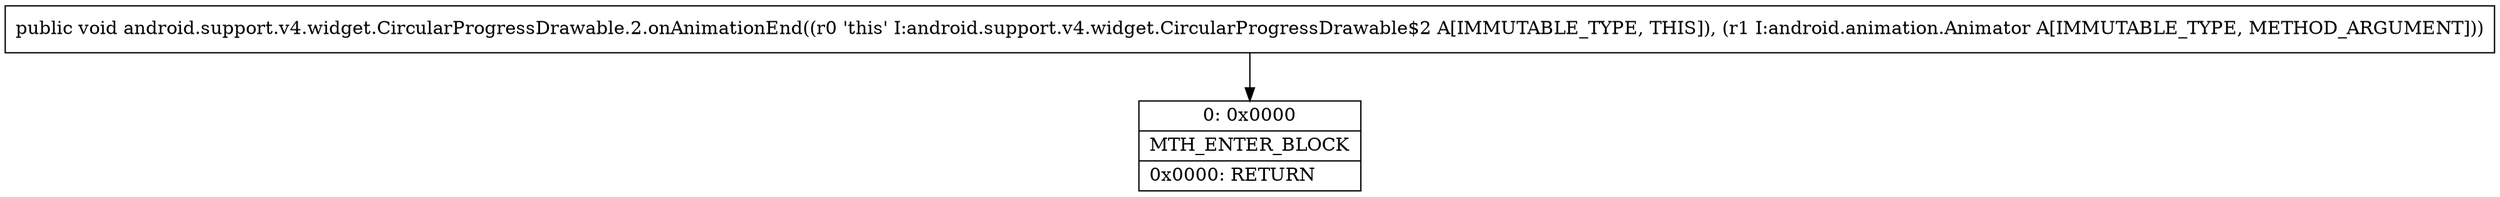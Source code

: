 digraph "CFG forandroid.support.v4.widget.CircularProgressDrawable.2.onAnimationEnd(Landroid\/animation\/Animator;)V" {
Node_0 [shape=record,label="{0\:\ 0x0000|MTH_ENTER_BLOCK\l|0x0000: RETURN   \l}"];
MethodNode[shape=record,label="{public void android.support.v4.widget.CircularProgressDrawable.2.onAnimationEnd((r0 'this' I:android.support.v4.widget.CircularProgressDrawable$2 A[IMMUTABLE_TYPE, THIS]), (r1 I:android.animation.Animator A[IMMUTABLE_TYPE, METHOD_ARGUMENT])) }"];
MethodNode -> Node_0;
}

